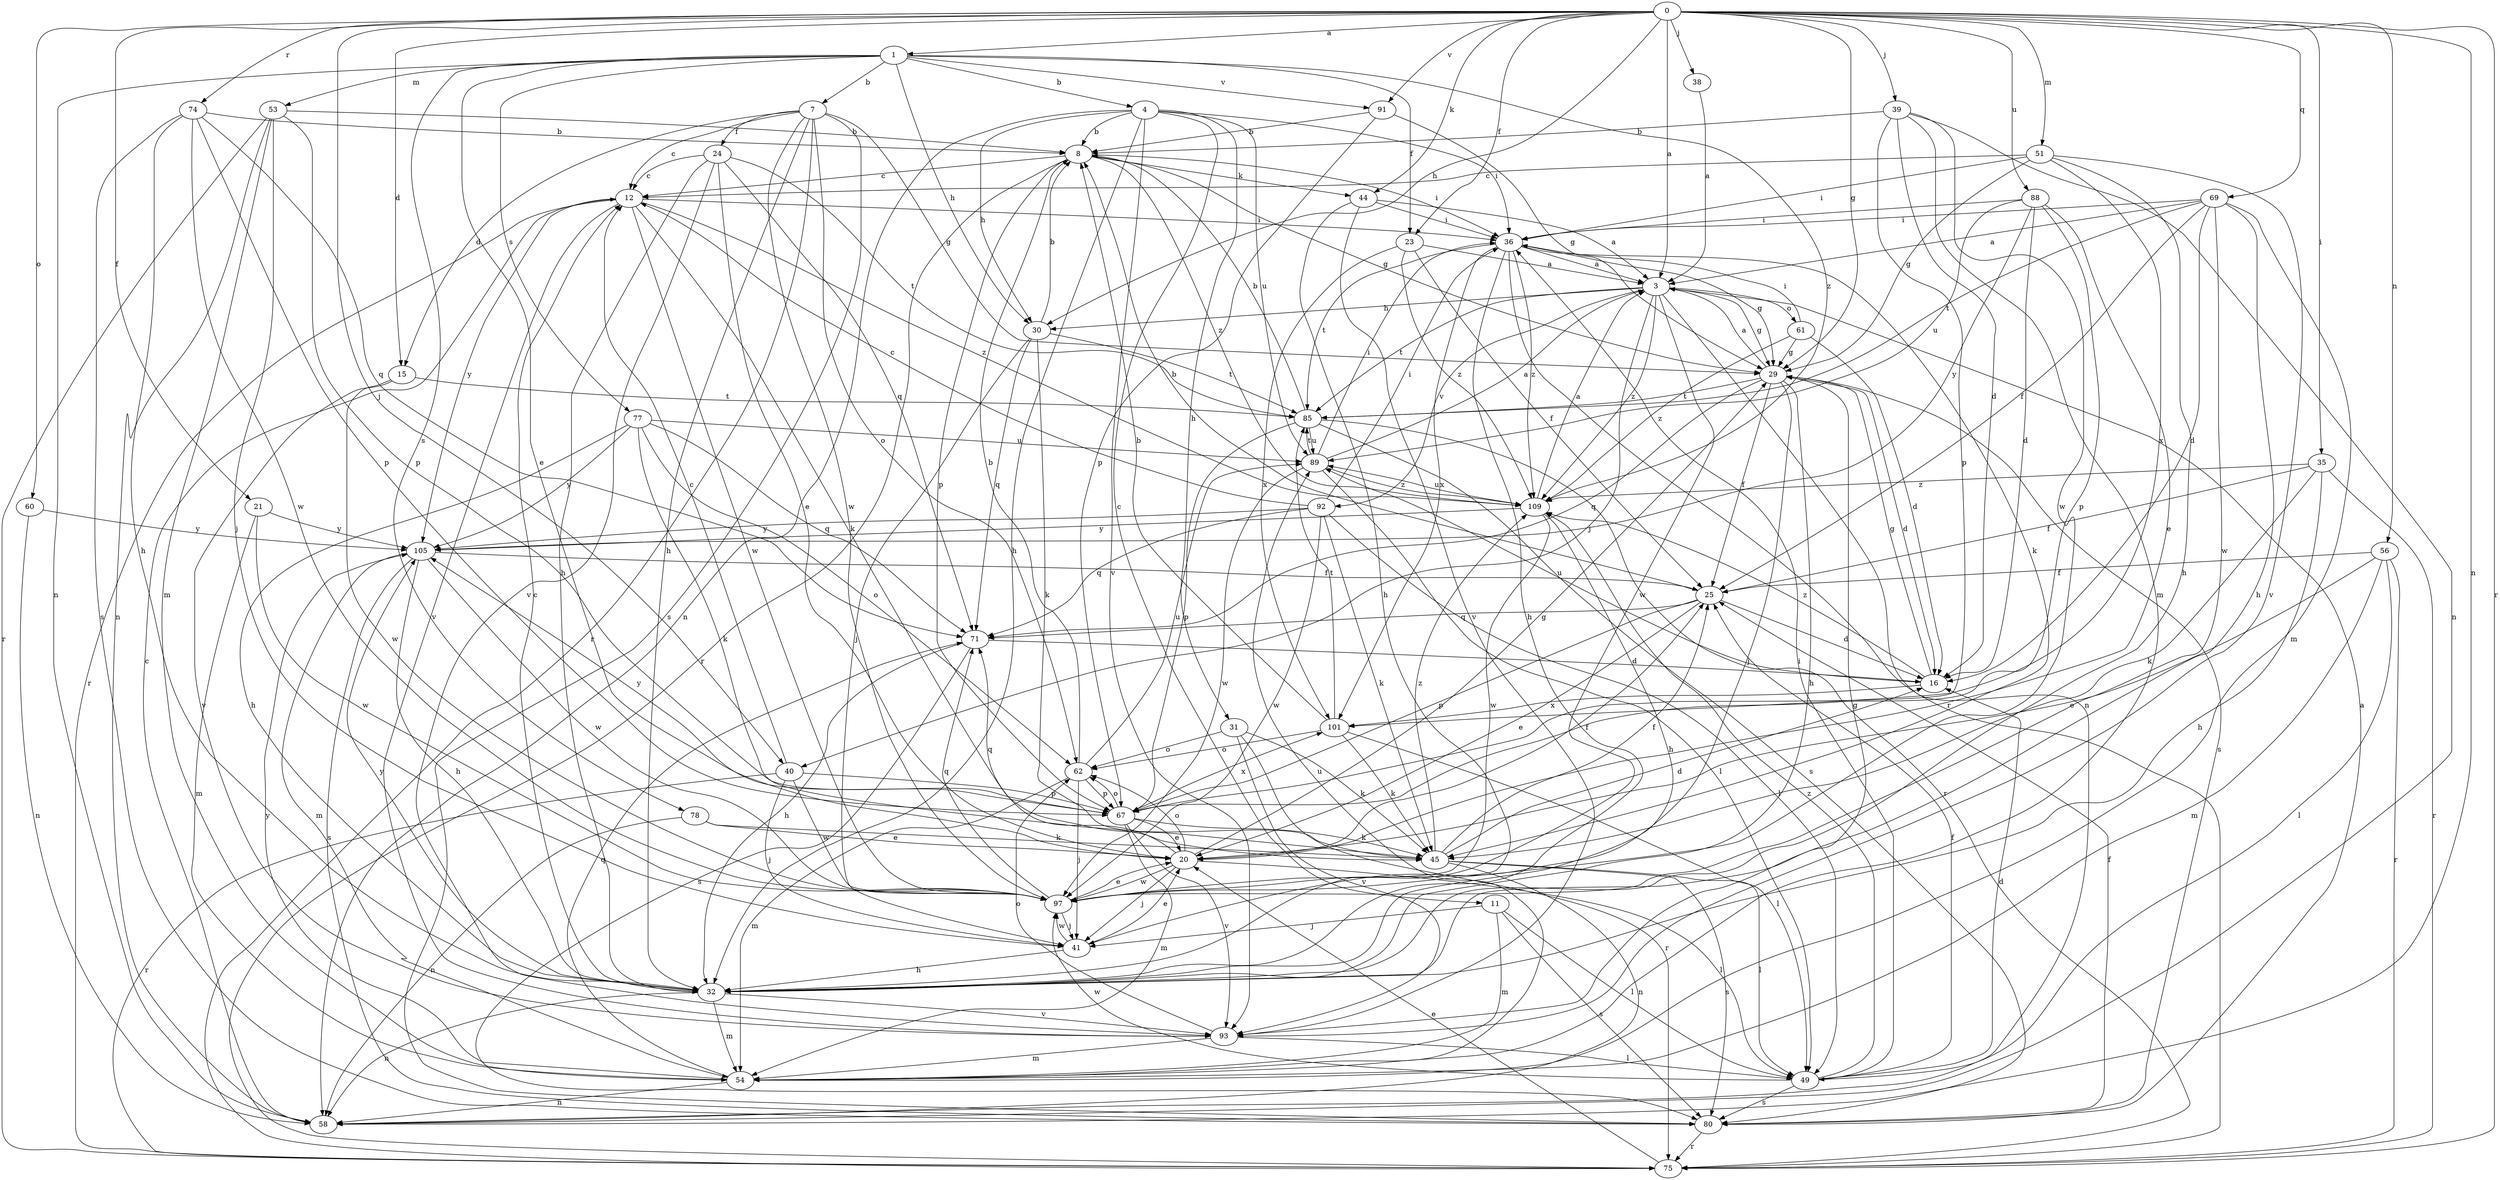 strict digraph  {
0;
1;
3;
4;
7;
8;
11;
12;
15;
16;
20;
21;
23;
24;
25;
29;
30;
31;
32;
35;
36;
38;
39;
40;
41;
44;
45;
49;
51;
53;
54;
56;
58;
60;
61;
62;
67;
69;
71;
74;
75;
77;
78;
80;
85;
88;
89;
91;
92;
93;
97;
101;
105;
109;
0 -> 1  [label=a];
0 -> 3  [label=a];
0 -> 15  [label=d];
0 -> 21  [label=f];
0 -> 23  [label=f];
0 -> 29  [label=g];
0 -> 30  [label=h];
0 -> 35  [label=i];
0 -> 38  [label=j];
0 -> 39  [label=j];
0 -> 40  [label=j];
0 -> 44  [label=k];
0 -> 51  [label=m];
0 -> 56  [label=n];
0 -> 58  [label=n];
0 -> 60  [label=o];
0 -> 69  [label=q];
0 -> 74  [label=r];
0 -> 75  [label=r];
0 -> 88  [label=u];
0 -> 91  [label=v];
1 -> 4  [label=b];
1 -> 7  [label=b];
1 -> 20  [label=e];
1 -> 23  [label=f];
1 -> 30  [label=h];
1 -> 53  [label=m];
1 -> 58  [label=n];
1 -> 77  [label=s];
1 -> 78  [label=s];
1 -> 91  [label=v];
1 -> 109  [label=z];
3 -> 29  [label=g];
3 -> 30  [label=h];
3 -> 40  [label=j];
3 -> 58  [label=n];
3 -> 61  [label=o];
3 -> 85  [label=t];
3 -> 92  [label=v];
3 -> 97  [label=w];
3 -> 109  [label=z];
4 -> 8  [label=b];
4 -> 11  [label=c];
4 -> 30  [label=h];
4 -> 31  [label=h];
4 -> 32  [label=h];
4 -> 36  [label=i];
4 -> 58  [label=n];
4 -> 89  [label=u];
4 -> 93  [label=v];
7 -> 12  [label=c];
7 -> 15  [label=d];
7 -> 24  [label=f];
7 -> 29  [label=g];
7 -> 32  [label=h];
7 -> 62  [label=o];
7 -> 75  [label=r];
7 -> 80  [label=s];
7 -> 97  [label=w];
8 -> 12  [label=c];
8 -> 29  [label=g];
8 -> 36  [label=i];
8 -> 44  [label=k];
8 -> 67  [label=p];
8 -> 75  [label=r];
8 -> 109  [label=z];
11 -> 41  [label=j];
11 -> 49  [label=l];
11 -> 54  [label=m];
11 -> 80  [label=s];
12 -> 36  [label=i];
12 -> 45  [label=k];
12 -> 75  [label=r];
12 -> 93  [label=v];
12 -> 97  [label=w];
12 -> 105  [label=y];
12 -> 109  [label=z];
15 -> 85  [label=t];
15 -> 93  [label=v];
15 -> 97  [label=w];
16 -> 29  [label=g];
16 -> 89  [label=u];
16 -> 101  [label=x];
16 -> 109  [label=z];
20 -> 25  [label=f];
20 -> 29  [label=g];
20 -> 41  [label=j];
20 -> 49  [label=l];
20 -> 62  [label=o];
20 -> 71  [label=q];
20 -> 97  [label=w];
21 -> 54  [label=m];
21 -> 97  [label=w];
21 -> 105  [label=y];
23 -> 3  [label=a];
23 -> 25  [label=f];
23 -> 101  [label=x];
23 -> 109  [label=z];
24 -> 12  [label=c];
24 -> 20  [label=e];
24 -> 32  [label=h];
24 -> 71  [label=q];
24 -> 85  [label=t];
24 -> 93  [label=v];
25 -> 8  [label=b];
25 -> 16  [label=d];
25 -> 20  [label=e];
25 -> 67  [label=p];
25 -> 71  [label=q];
29 -> 3  [label=a];
29 -> 16  [label=d];
29 -> 25  [label=f];
29 -> 32  [label=h];
29 -> 41  [label=j];
29 -> 71  [label=q];
29 -> 80  [label=s];
29 -> 85  [label=t];
30 -> 8  [label=b];
30 -> 41  [label=j];
30 -> 45  [label=k];
30 -> 71  [label=q];
30 -> 85  [label=t];
31 -> 45  [label=k];
31 -> 62  [label=o];
31 -> 75  [label=r];
31 -> 93  [label=v];
32 -> 12  [label=c];
32 -> 54  [label=m];
32 -> 58  [label=n];
32 -> 93  [label=v];
32 -> 105  [label=y];
35 -> 25  [label=f];
35 -> 32  [label=h];
35 -> 45  [label=k];
35 -> 75  [label=r];
35 -> 109  [label=z];
36 -> 3  [label=a];
36 -> 29  [label=g];
36 -> 32  [label=h];
36 -> 45  [label=k];
36 -> 75  [label=r];
36 -> 85  [label=t];
36 -> 101  [label=x];
36 -> 109  [label=z];
38 -> 3  [label=a];
39 -> 8  [label=b];
39 -> 16  [label=d];
39 -> 54  [label=m];
39 -> 58  [label=n];
39 -> 67  [label=p];
39 -> 97  [label=w];
40 -> 12  [label=c];
40 -> 41  [label=j];
40 -> 67  [label=p];
40 -> 75  [label=r];
40 -> 97  [label=w];
41 -> 20  [label=e];
41 -> 32  [label=h];
41 -> 97  [label=w];
44 -> 3  [label=a];
44 -> 32  [label=h];
44 -> 36  [label=i];
44 -> 93  [label=v];
45 -> 16  [label=d];
45 -> 25  [label=f];
45 -> 49  [label=l];
45 -> 58  [label=n];
45 -> 80  [label=s];
45 -> 109  [label=z];
49 -> 16  [label=d];
49 -> 25  [label=f];
49 -> 36  [label=i];
49 -> 80  [label=s];
49 -> 97  [label=w];
49 -> 109  [label=z];
51 -> 12  [label=c];
51 -> 29  [label=g];
51 -> 32  [label=h];
51 -> 36  [label=i];
51 -> 93  [label=v];
51 -> 101  [label=x];
53 -> 8  [label=b];
53 -> 41  [label=j];
53 -> 54  [label=m];
53 -> 58  [label=n];
53 -> 67  [label=p];
53 -> 75  [label=r];
54 -> 58  [label=n];
54 -> 71  [label=q];
54 -> 89  [label=u];
54 -> 105  [label=y];
56 -> 20  [label=e];
56 -> 25  [label=f];
56 -> 49  [label=l];
56 -> 54  [label=m];
56 -> 75  [label=r];
58 -> 12  [label=c];
60 -> 58  [label=n];
60 -> 105  [label=y];
61 -> 16  [label=d];
61 -> 29  [label=g];
61 -> 36  [label=i];
61 -> 109  [label=z];
62 -> 8  [label=b];
62 -> 41  [label=j];
62 -> 54  [label=m];
62 -> 67  [label=p];
62 -> 89  [label=u];
67 -> 20  [label=e];
67 -> 45  [label=k];
67 -> 54  [label=m];
67 -> 62  [label=o];
67 -> 93  [label=v];
67 -> 101  [label=x];
67 -> 105  [label=y];
69 -> 3  [label=a];
69 -> 16  [label=d];
69 -> 25  [label=f];
69 -> 32  [label=h];
69 -> 36  [label=i];
69 -> 54  [label=m];
69 -> 85  [label=t];
69 -> 97  [label=w];
71 -> 16  [label=d];
71 -> 32  [label=h];
71 -> 80  [label=s];
74 -> 8  [label=b];
74 -> 32  [label=h];
74 -> 67  [label=p];
74 -> 71  [label=q];
74 -> 80  [label=s];
74 -> 97  [label=w];
75 -> 20  [label=e];
77 -> 32  [label=h];
77 -> 45  [label=k];
77 -> 62  [label=o];
77 -> 71  [label=q];
77 -> 89  [label=u];
77 -> 105  [label=y];
78 -> 20  [label=e];
78 -> 45  [label=k];
78 -> 58  [label=n];
80 -> 3  [label=a];
80 -> 25  [label=f];
80 -> 75  [label=r];
85 -> 8  [label=b];
85 -> 67  [label=p];
85 -> 75  [label=r];
85 -> 80  [label=s];
85 -> 89  [label=u];
88 -> 16  [label=d];
88 -> 20  [label=e];
88 -> 36  [label=i];
88 -> 67  [label=p];
88 -> 89  [label=u];
88 -> 105  [label=y];
89 -> 3  [label=a];
89 -> 36  [label=i];
89 -> 49  [label=l];
89 -> 85  [label=t];
89 -> 97  [label=w];
89 -> 109  [label=z];
91 -> 8  [label=b];
91 -> 29  [label=g];
91 -> 67  [label=p];
92 -> 12  [label=c];
92 -> 36  [label=i];
92 -> 45  [label=k];
92 -> 49  [label=l];
92 -> 71  [label=q];
92 -> 97  [label=w];
92 -> 105  [label=y];
93 -> 29  [label=g];
93 -> 49  [label=l];
93 -> 54  [label=m];
93 -> 62  [label=o];
97 -> 20  [label=e];
97 -> 41  [label=j];
97 -> 71  [label=q];
101 -> 8  [label=b];
101 -> 45  [label=k];
101 -> 49  [label=l];
101 -> 62  [label=o];
101 -> 85  [label=t];
105 -> 25  [label=f];
105 -> 32  [label=h];
105 -> 54  [label=m];
105 -> 80  [label=s];
105 -> 97  [label=w];
109 -> 3  [label=a];
109 -> 32  [label=h];
109 -> 89  [label=u];
109 -> 97  [label=w];
109 -> 105  [label=y];
}
